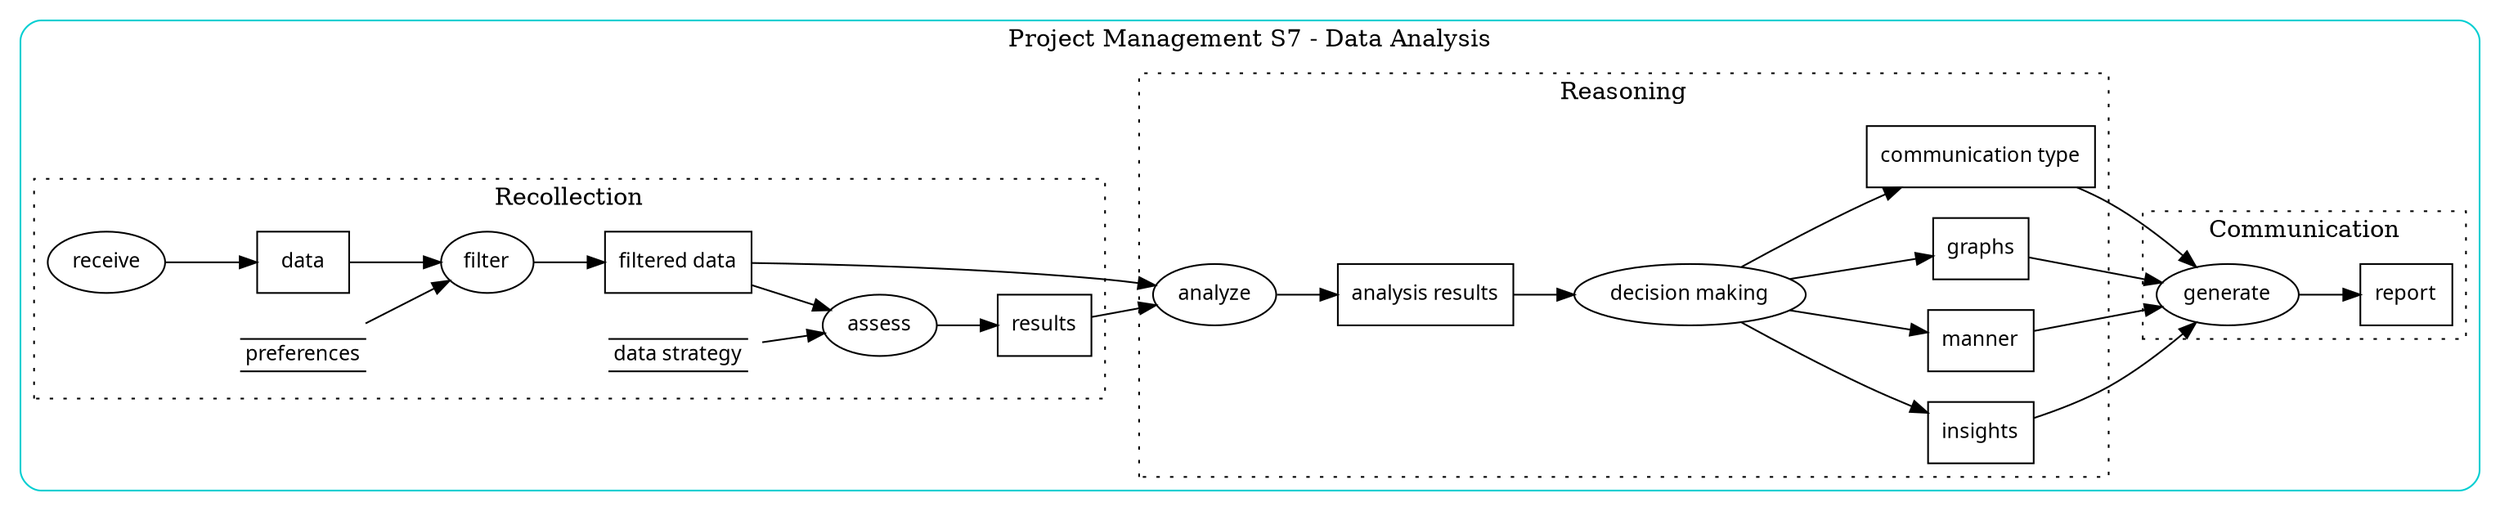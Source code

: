 digraph G {
    rankdir=LR;

    subgraph Cluster_Top {
    style=rounded;
    fillcolor=white;
    color=darkturquoise;
    label="Project Management S7 - Data Analysis";
    // Agent steps in nodes
    node[shape=ellipse, fontname="CMU Serif", fontsize=12];
    receive [label="receive"];
    filter [label="filter"];
    assess [label="assess"];
    analyze [label="analyze"];
    decision_making [label="decision making"];
    generate [label="generate"];

    // User input
    node[shape=box, fontname="CMU Serif", fontsize=12];
    data [label="data"];
    filtered_data [label="filtered data"];
    results [label="results"];
    analysis_results [label="analysis results"];
    insights [label="insights"];
    manner [label="manner"];
    graphs [label="graphs"];
    communication_type [label="communication type"];
    report [label="report"];
        
    // Knowledge nodes
    node[shape=plaintext];
    preferences [ label=<
    <TABLE BORDER="0" CELLBORDER="1" CELLSPACING="0">
        <TR><TD SIDES="TB">preferences</TD></TR>
    </TABLE>
    >];
    strategy [ label=<
    <TABLE BORDER="0" CELLBORDER="1" CELLSPACING="0">
        <TR><TD SIDES="TB">data strategy</TD></TR>
    </TABLE>
    >];

    // PART: EDGES
    edge [fontname="CMU Serif", fontsize=12, color="#000000", style=filled]
    receive -> data;
    data -> filter;
    preferences -> filter;
    filter -> filtered_data;
    filtered_data -> assess;
    strategy -> assess;
    assess -> results;
    filtered_data -> analyze;
    results -> analyze;
    analyze -> analysis_results;

    analysis_results -> decision_making;
    decision_making -> insights;
    decision_making -> manner;
    decision_making -> graphs;
    decision_making -> communication_type

    communication_type -> generate
    graphs -> generate
    manner -> generate
    insights -> generate
    generate -> report


    // Define subgraph for grouping with a dashed border

    subgraph Cluster_3 {
        style=dotted;
        label="Recollection";
        color=black;
       receive;
       data;
       filter;
        assess;
        preferences;
        results;
        filtered_data;
        strategy
    }

    subgraph Cluster_4 {
        style=dotted;
        label="Reasoning";
        color=black;
        analysis_results
        analyze
        decision_making
        communication_type
        graphs
        manner
        insights
    }

    subgraph Cluster_5 {
        style=dotted;
        color=black;
        label="Communication";
      generate;
        report;
    }

    }

}

